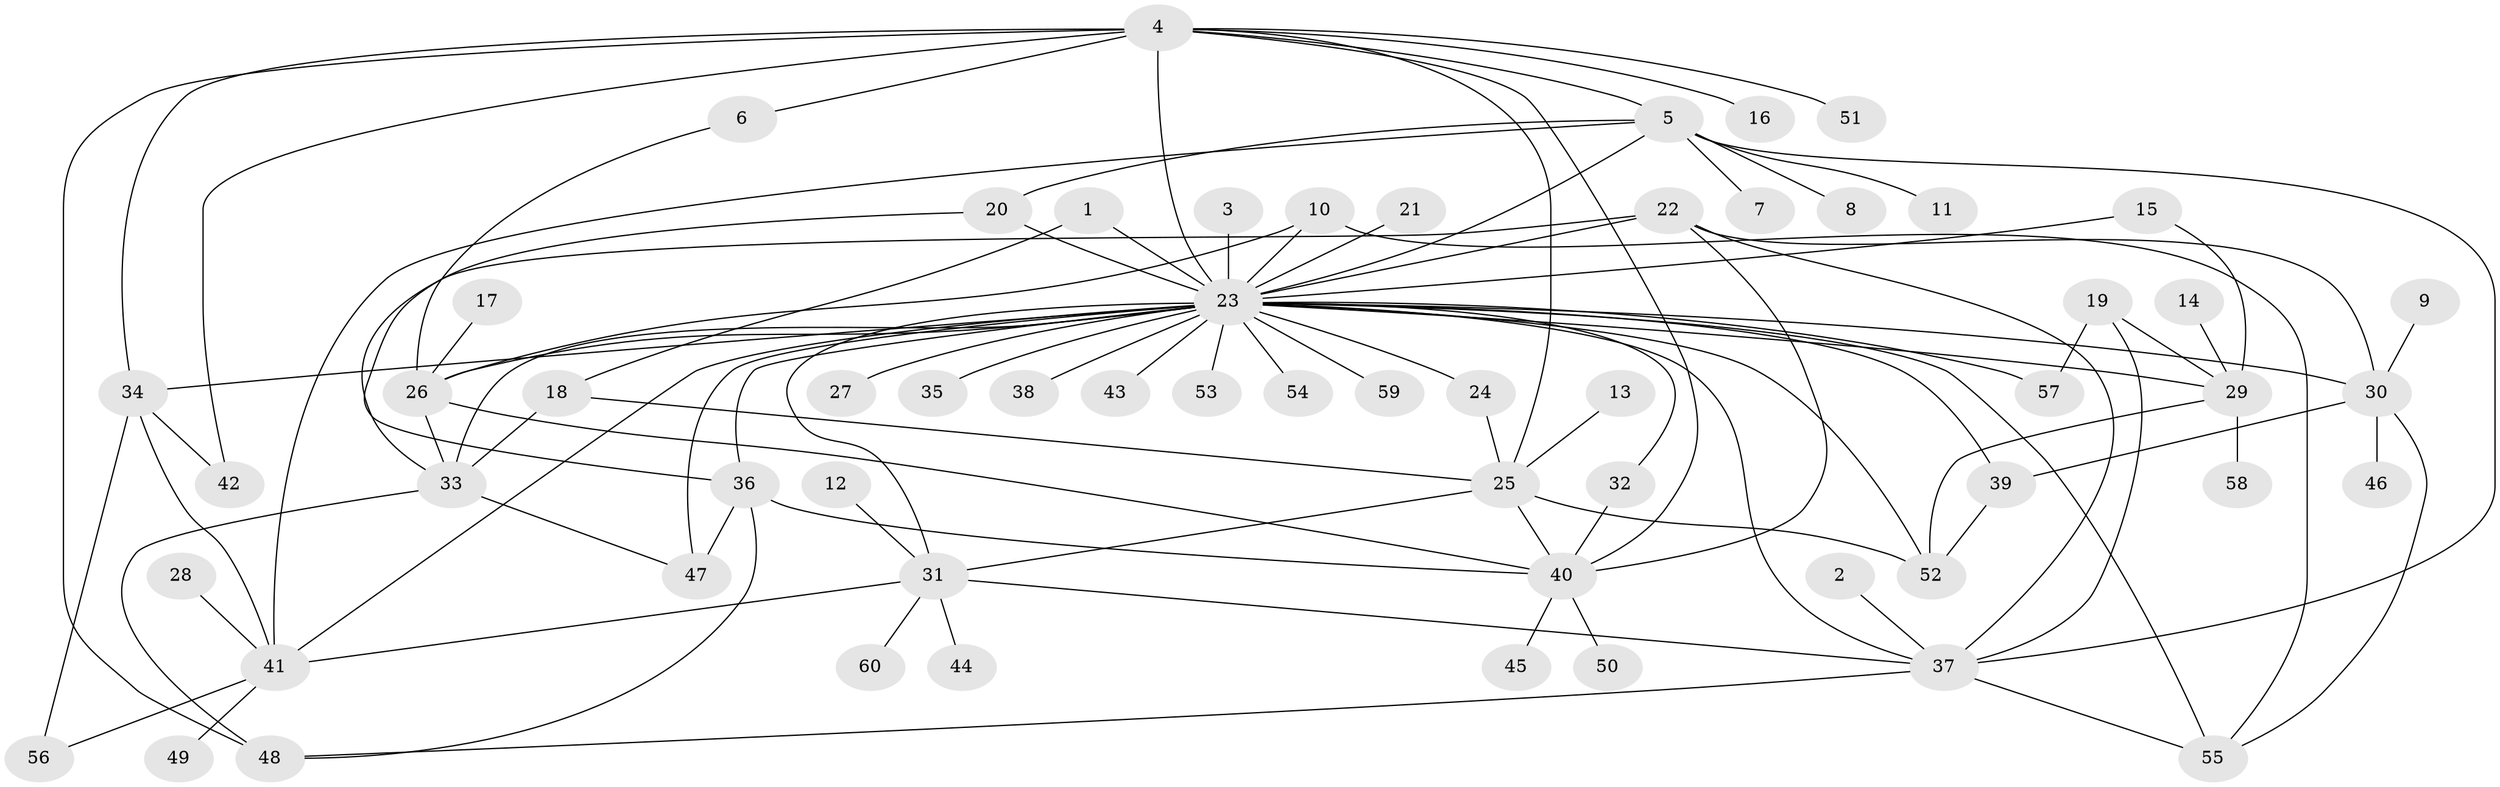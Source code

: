 // original degree distribution, {36: 0.008403361344537815, 5: 0.04201680672268908, 8: 0.025210084033613446, 9: 0.03361344537815126, 6: 0.03361344537815126, 2: 0.21008403361344538, 3: 0.13445378151260504, 1: 0.4369747899159664, 7: 0.008403361344537815, 4: 0.06722689075630252}
// Generated by graph-tools (version 1.1) at 2025/49/03/09/25 03:49:50]
// undirected, 60 vertices, 100 edges
graph export_dot {
graph [start="1"]
  node [color=gray90,style=filled];
  1;
  2;
  3;
  4;
  5;
  6;
  7;
  8;
  9;
  10;
  11;
  12;
  13;
  14;
  15;
  16;
  17;
  18;
  19;
  20;
  21;
  22;
  23;
  24;
  25;
  26;
  27;
  28;
  29;
  30;
  31;
  32;
  33;
  34;
  35;
  36;
  37;
  38;
  39;
  40;
  41;
  42;
  43;
  44;
  45;
  46;
  47;
  48;
  49;
  50;
  51;
  52;
  53;
  54;
  55;
  56;
  57;
  58;
  59;
  60;
  1 -- 18 [weight=1.0];
  1 -- 23 [weight=1.0];
  2 -- 37 [weight=1.0];
  3 -- 23 [weight=1.0];
  4 -- 5 [weight=1.0];
  4 -- 6 [weight=1.0];
  4 -- 16 [weight=1.0];
  4 -- 23 [weight=1.0];
  4 -- 25 [weight=1.0];
  4 -- 34 [weight=1.0];
  4 -- 40 [weight=1.0];
  4 -- 42 [weight=1.0];
  4 -- 48 [weight=2.0];
  4 -- 51 [weight=1.0];
  5 -- 7 [weight=1.0];
  5 -- 8 [weight=1.0];
  5 -- 11 [weight=1.0];
  5 -- 20 [weight=1.0];
  5 -- 23 [weight=1.0];
  5 -- 37 [weight=1.0];
  5 -- 41 [weight=1.0];
  6 -- 26 [weight=1.0];
  9 -- 30 [weight=1.0];
  10 -- 23 [weight=1.0];
  10 -- 26 [weight=1.0];
  10 -- 55 [weight=1.0];
  12 -- 31 [weight=1.0];
  13 -- 25 [weight=1.0];
  14 -- 29 [weight=1.0];
  15 -- 23 [weight=1.0];
  15 -- 29 [weight=1.0];
  17 -- 26 [weight=1.0];
  18 -- 25 [weight=1.0];
  18 -- 33 [weight=1.0];
  19 -- 29 [weight=1.0];
  19 -- 37 [weight=1.0];
  19 -- 57 [weight=1.0];
  20 -- 23 [weight=1.0];
  20 -- 36 [weight=1.0];
  21 -- 23 [weight=1.0];
  22 -- 23 [weight=1.0];
  22 -- 30 [weight=1.0];
  22 -- 33 [weight=1.0];
  22 -- 37 [weight=1.0];
  22 -- 40 [weight=1.0];
  23 -- 24 [weight=1.0];
  23 -- 26 [weight=1.0];
  23 -- 27 [weight=1.0];
  23 -- 29 [weight=1.0];
  23 -- 30 [weight=1.0];
  23 -- 31 [weight=1.0];
  23 -- 32 [weight=1.0];
  23 -- 33 [weight=1.0];
  23 -- 34 [weight=1.0];
  23 -- 35 [weight=1.0];
  23 -- 36 [weight=1.0];
  23 -- 37 [weight=1.0];
  23 -- 38 [weight=1.0];
  23 -- 39 [weight=1.0];
  23 -- 41 [weight=2.0];
  23 -- 43 [weight=1.0];
  23 -- 47 [weight=1.0];
  23 -- 52 [weight=1.0];
  23 -- 53 [weight=1.0];
  23 -- 54 [weight=1.0];
  23 -- 55 [weight=1.0];
  23 -- 57 [weight=1.0];
  23 -- 59 [weight=1.0];
  24 -- 25 [weight=1.0];
  25 -- 31 [weight=2.0];
  25 -- 40 [weight=1.0];
  25 -- 52 [weight=1.0];
  26 -- 33 [weight=1.0];
  26 -- 40 [weight=1.0];
  28 -- 41 [weight=1.0];
  29 -- 52 [weight=1.0];
  29 -- 58 [weight=1.0];
  30 -- 39 [weight=1.0];
  30 -- 46 [weight=1.0];
  30 -- 55 [weight=1.0];
  31 -- 37 [weight=1.0];
  31 -- 41 [weight=1.0];
  31 -- 44 [weight=1.0];
  31 -- 60 [weight=1.0];
  32 -- 40 [weight=1.0];
  33 -- 47 [weight=1.0];
  33 -- 48 [weight=1.0];
  34 -- 41 [weight=1.0];
  34 -- 42 [weight=1.0];
  34 -- 56 [weight=1.0];
  36 -- 40 [weight=1.0];
  36 -- 47 [weight=1.0];
  36 -- 48 [weight=1.0];
  37 -- 48 [weight=1.0];
  37 -- 55 [weight=1.0];
  39 -- 52 [weight=1.0];
  40 -- 45 [weight=1.0];
  40 -- 50 [weight=1.0];
  41 -- 49 [weight=1.0];
  41 -- 56 [weight=1.0];
}
